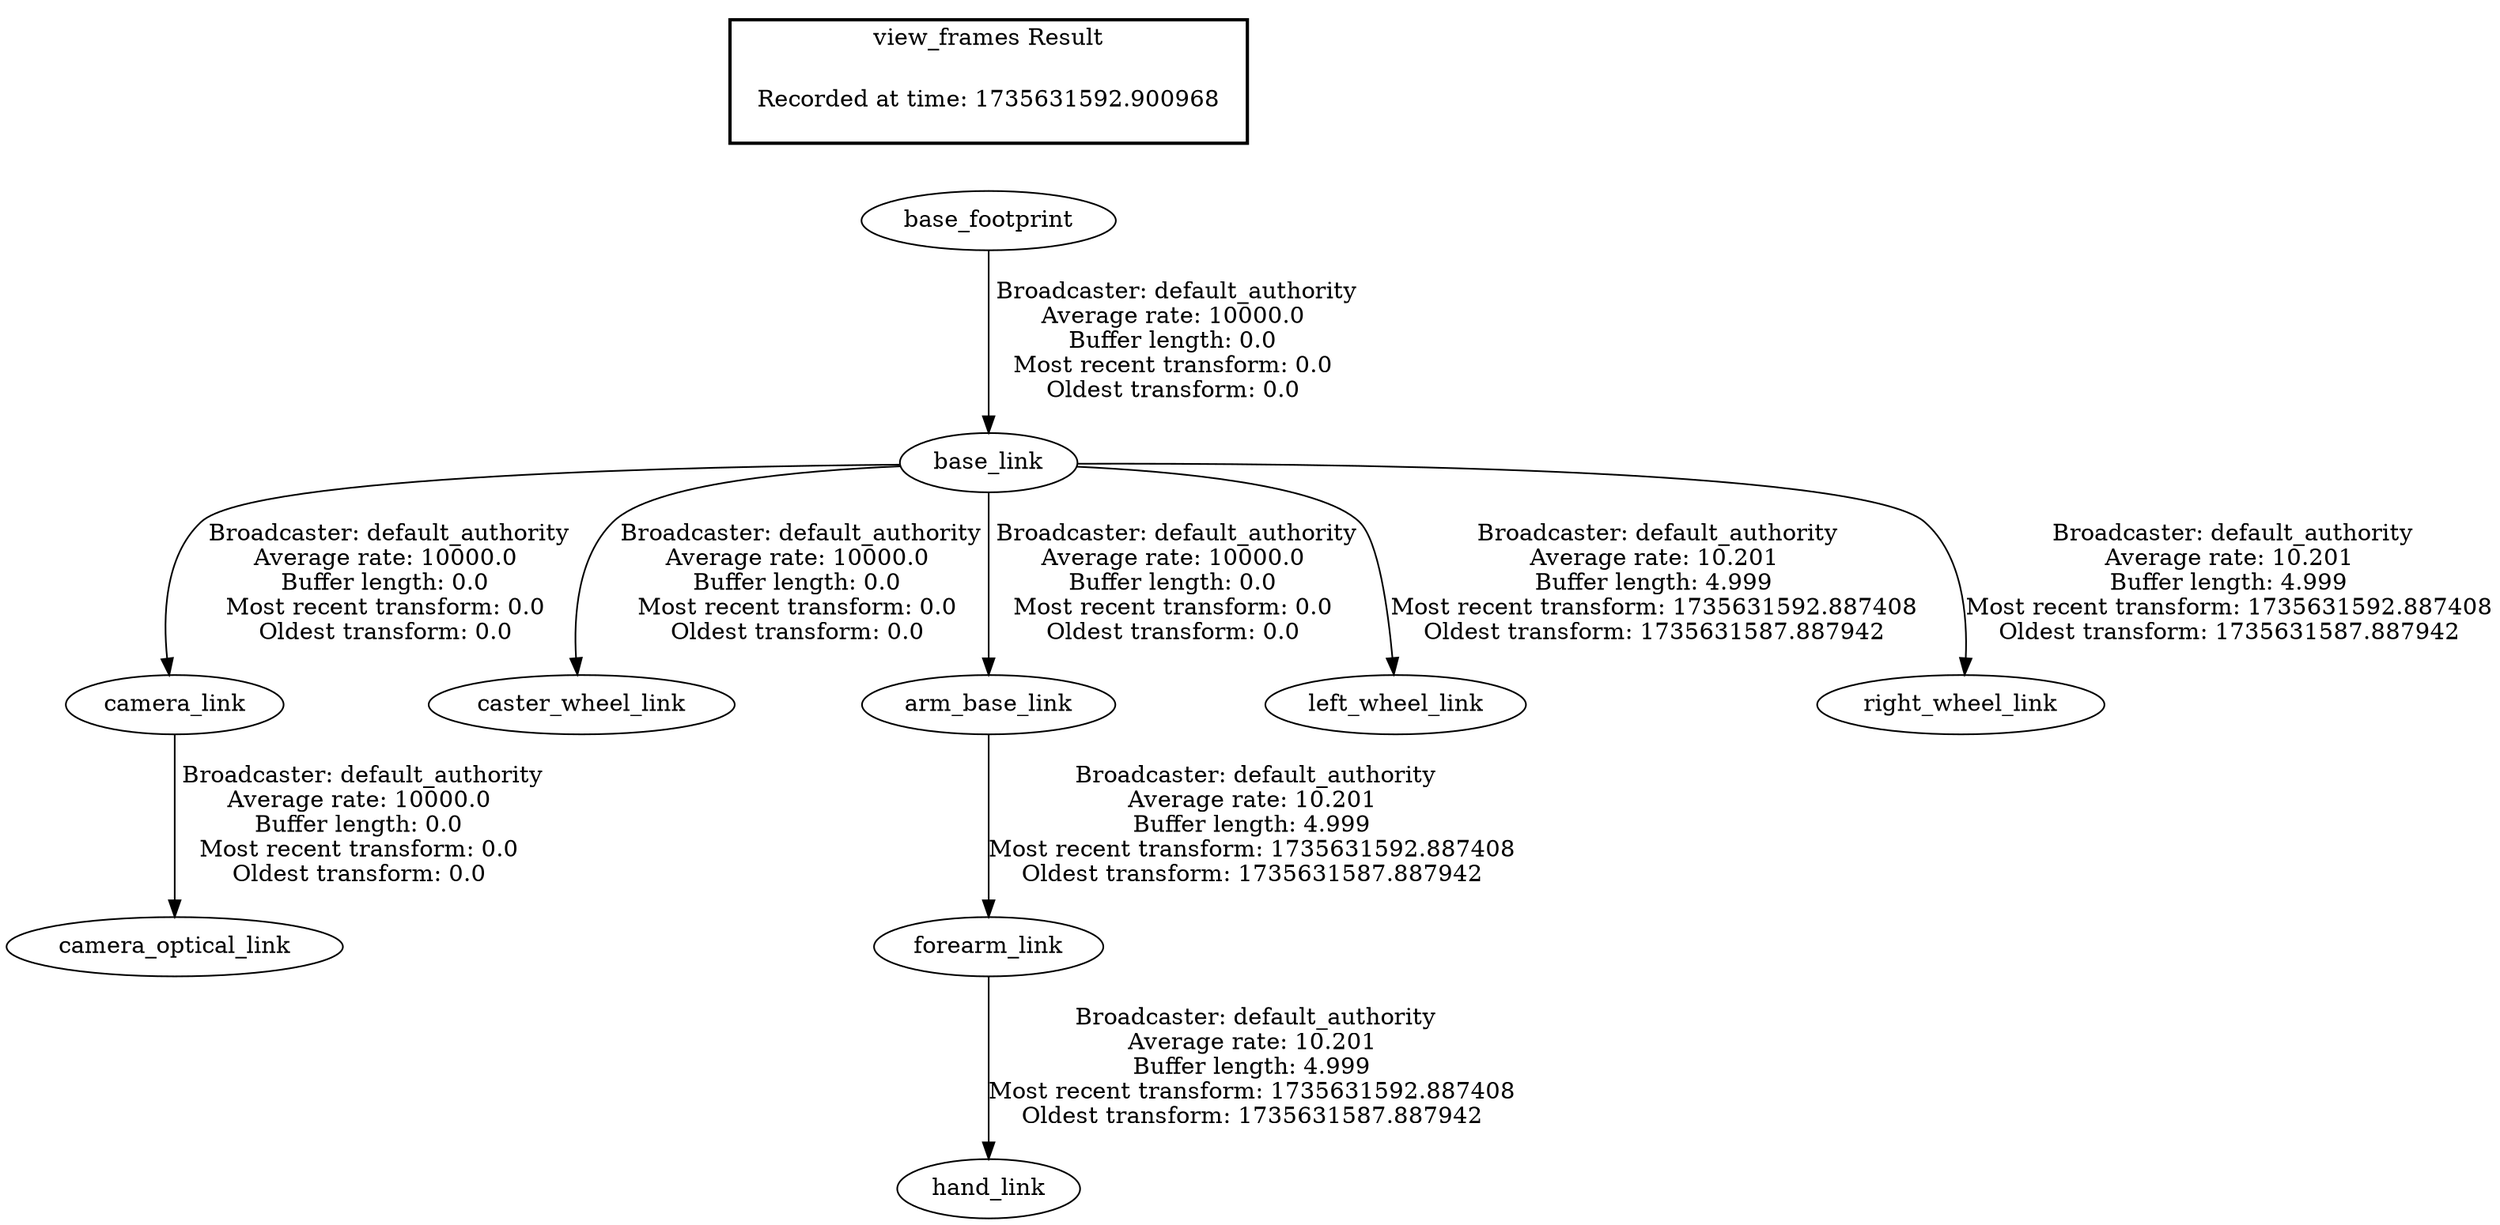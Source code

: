 digraph G {
"base_link" -> "camera_link"[label=" Broadcaster: default_authority\nAverage rate: 10000.0\nBuffer length: 0.0\nMost recent transform: 0.0\nOldest transform: 0.0\n"];
"base_footprint" -> "base_link"[label=" Broadcaster: default_authority\nAverage rate: 10000.0\nBuffer length: 0.0\nMost recent transform: 0.0\nOldest transform: 0.0\n"];
"base_link" -> "caster_wheel_link"[label=" Broadcaster: default_authority\nAverage rate: 10000.0\nBuffer length: 0.0\nMost recent transform: 0.0\nOldest transform: 0.0\n"];
"camera_link" -> "camera_optical_link"[label=" Broadcaster: default_authority\nAverage rate: 10000.0\nBuffer length: 0.0\nMost recent transform: 0.0\nOldest transform: 0.0\n"];
"base_link" -> "arm_base_link"[label=" Broadcaster: default_authority\nAverage rate: 10000.0\nBuffer length: 0.0\nMost recent transform: 0.0\nOldest transform: 0.0\n"];
"arm_base_link" -> "forearm_link"[label=" Broadcaster: default_authority\nAverage rate: 10.201\nBuffer length: 4.999\nMost recent transform: 1735631592.887408\nOldest transform: 1735631587.887942\n"];
"base_link" -> "left_wheel_link"[label=" Broadcaster: default_authority\nAverage rate: 10.201\nBuffer length: 4.999\nMost recent transform: 1735631592.887408\nOldest transform: 1735631587.887942\n"];
"base_link" -> "right_wheel_link"[label=" Broadcaster: default_authority\nAverage rate: 10.201\nBuffer length: 4.999\nMost recent transform: 1735631592.887408\nOldest transform: 1735631587.887942\n"];
"forearm_link" -> "hand_link"[label=" Broadcaster: default_authority\nAverage rate: 10.201\nBuffer length: 4.999\nMost recent transform: 1735631592.887408\nOldest transform: 1735631587.887942\n"];
edge [style=invis];
 subgraph cluster_legend { style=bold; color=black; label ="view_frames Result";
"Recorded at time: 1735631592.900968"[ shape=plaintext ] ;
}->"base_footprint";
}